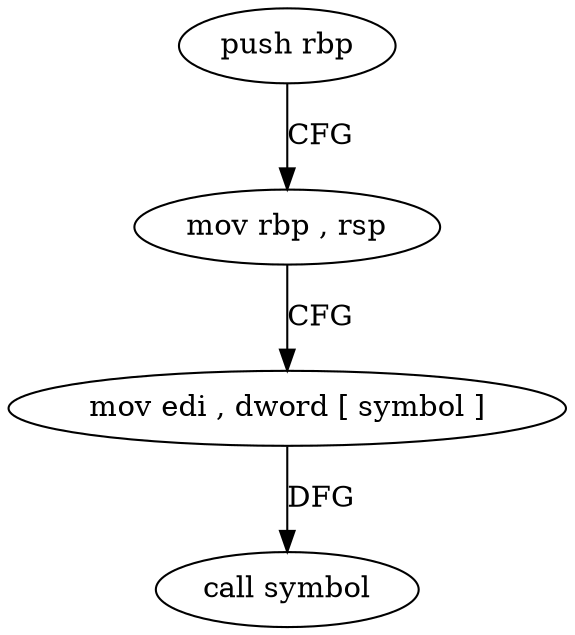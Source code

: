 digraph "func" {
"4637120" [label = "push rbp" ]
"4637121" [label = "mov rbp , rsp" ]
"4637124" [label = "mov edi , dword [ symbol ]" ]
"4637131" [label = "call symbol" ]
"4637120" -> "4637121" [ label = "CFG" ]
"4637121" -> "4637124" [ label = "CFG" ]
"4637124" -> "4637131" [ label = "DFG" ]
}

